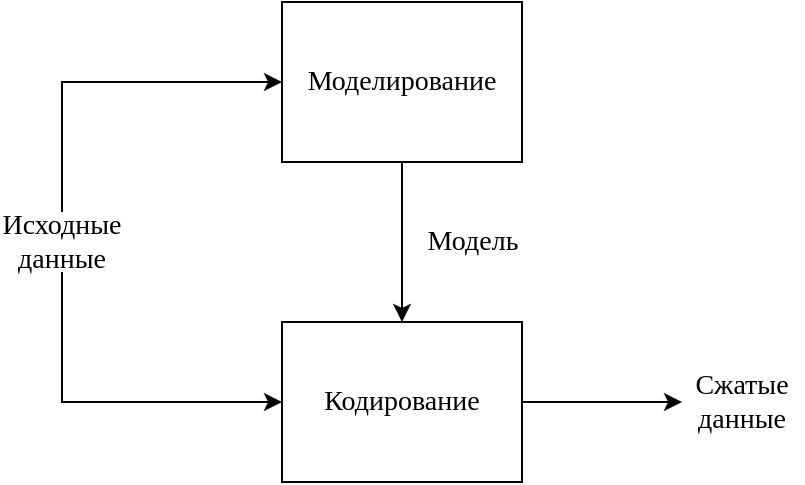 <mxfile version="20.6.0" type="device"><diagram id="Dkicfb6yTYxxd64p5ep6" name="Страница 1"><mxGraphModel dx="966" dy="577" grid="1" gridSize="10" guides="1" tooltips="1" connect="1" arrows="1" fold="1" page="1" pageScale="1" pageWidth="400" pageHeight="300" math="0" shadow="0"><root><mxCell id="0"/><mxCell id="1" parent="0"/><mxCell id="8FDHvL2e2L5AfPK9iM8C-6" style="edgeStyle=orthogonalEdgeStyle;rounded=0;orthogonalLoop=1;jettySize=auto;html=1;exitX=0.5;exitY=1;exitDx=0;exitDy=0;entryX=0.5;entryY=0;entryDx=0;entryDy=0;fontFamily=Times New Roman;fontSize=14;" edge="1" parent="1" source="8FDHvL2e2L5AfPK9iM8C-1" target="8FDHvL2e2L5AfPK9iM8C-2"><mxGeometry relative="1" as="geometry"/></mxCell><mxCell id="8FDHvL2e2L5AfPK9iM8C-1" value="&lt;font style=&quot;font-size: 14px;&quot; face=&quot;Times New Roman&quot;&gt;Моделирование&lt;/font&gt;" style="rounded=0;whiteSpace=wrap;html=1;" vertex="1" parent="1"><mxGeometry x="140" y="30" width="120" height="80" as="geometry"/></mxCell><mxCell id="8FDHvL2e2L5AfPK9iM8C-13" style="edgeStyle=orthogonalEdgeStyle;rounded=0;orthogonalLoop=1;jettySize=auto;html=1;exitX=1;exitY=0.5;exitDx=0;exitDy=0;entryX=0;entryY=0.5;entryDx=0;entryDy=0;fontFamily=Times New Roman;fontSize=14;" edge="1" parent="1" source="8FDHvL2e2L5AfPK9iM8C-2" target="8FDHvL2e2L5AfPK9iM8C-12"><mxGeometry relative="1" as="geometry"/></mxCell><mxCell id="8FDHvL2e2L5AfPK9iM8C-2" value="&lt;font style=&quot;font-size: 14px;&quot; face=&quot;Times New Roman&quot;&gt;Кодирование&lt;/font&gt;" style="rounded=0;whiteSpace=wrap;html=1;" vertex="1" parent="1"><mxGeometry x="140" y="190" width="120" height="80" as="geometry"/></mxCell><mxCell id="8FDHvL2e2L5AfPK9iM8C-4" value="Модель" style="text;html=1;align=center;verticalAlign=middle;resizable=0;points=[];autosize=1;strokeColor=none;fillColor=none;fontSize=14;fontFamily=Times New Roman;" vertex="1" parent="1"><mxGeometry x="200" y="135" width="70" height="30" as="geometry"/></mxCell><mxCell id="8FDHvL2e2L5AfPK9iM8C-10" style="edgeStyle=orthogonalEdgeStyle;rounded=0;orthogonalLoop=1;jettySize=auto;html=1;exitX=0.5;exitY=0;exitDx=0;exitDy=0;entryX=0;entryY=0.5;entryDx=0;entryDy=0;fontFamily=Times New Roman;fontSize=14;" edge="1" parent="1" source="8FDHvL2e2L5AfPK9iM8C-8" target="8FDHvL2e2L5AfPK9iM8C-1"><mxGeometry relative="1" as="geometry"/></mxCell><mxCell id="8FDHvL2e2L5AfPK9iM8C-11" style="edgeStyle=orthogonalEdgeStyle;rounded=0;orthogonalLoop=1;jettySize=auto;html=1;exitX=0.5;exitY=1;exitDx=0;exitDy=0;entryX=0;entryY=0.5;entryDx=0;entryDy=0;fontFamily=Times New Roman;fontSize=14;" edge="1" parent="1" source="8FDHvL2e2L5AfPK9iM8C-8" target="8FDHvL2e2L5AfPK9iM8C-2"><mxGeometry relative="1" as="geometry"/></mxCell><mxCell id="8FDHvL2e2L5AfPK9iM8C-8" value="Исходные данные" style="rounded=0;whiteSpace=wrap;html=1;fontFamily=Times New Roman;fontSize=14;opacity=0;" vertex="1" parent="1"><mxGeometry y="135" width="60" height="30" as="geometry"/></mxCell><mxCell id="8FDHvL2e2L5AfPK9iM8C-12" value="Сжатые данные" style="rounded=0;whiteSpace=wrap;html=1;fontFamily=Times New Roman;fontSize=14;opacity=0;" vertex="1" parent="1"><mxGeometry x="340" y="200" width="60" height="60" as="geometry"/></mxCell></root></mxGraphModel></diagram></mxfile>
